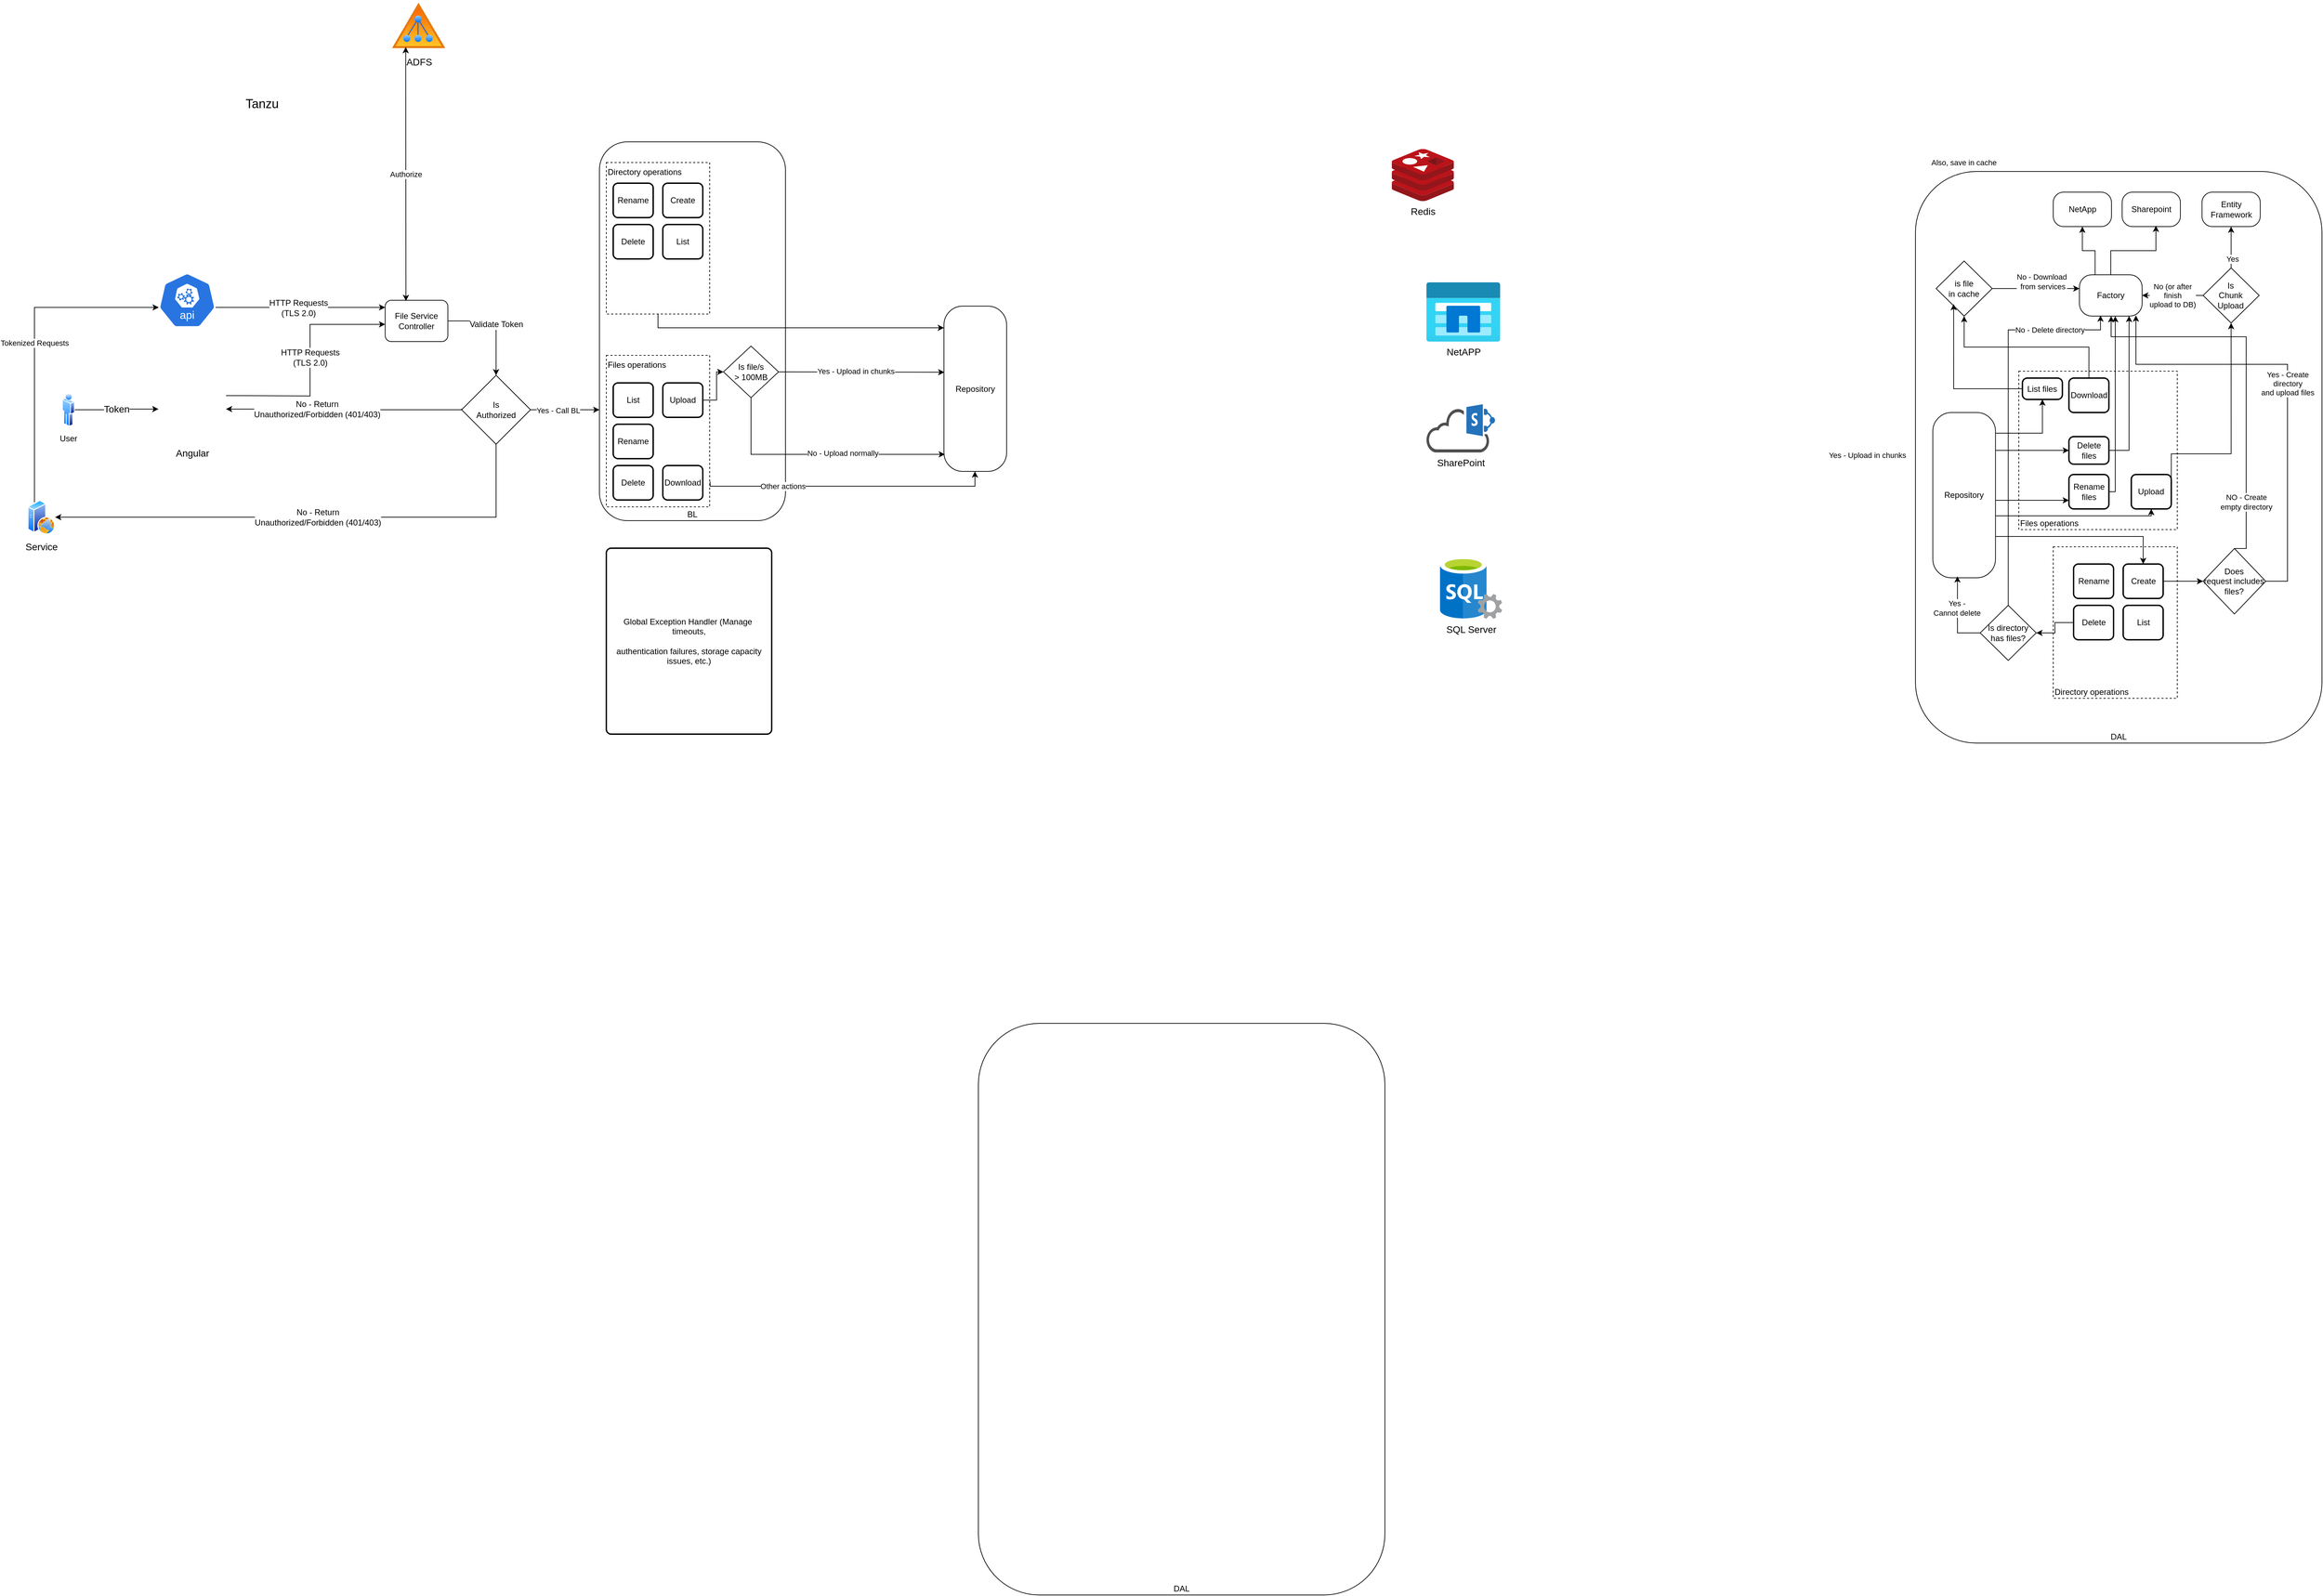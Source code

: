 <mxfile version="26.0.16">
  <diagram name="Page-1" id="DkCKMyg1tVyzqoW7HSBp">
    <mxGraphModel dx="1912" dy="553" grid="1" gridSize="10" guides="1" tooltips="1" connect="1" arrows="1" fold="1" page="1" pageScale="1" pageWidth="850" pageHeight="1100" math="0" shadow="0">
      <root>
        <mxCell id="0" />
        <mxCell id="1" parent="0" />
        <mxCell id="cBA7sRYi_IcgjNRqiYrO-47" value="BL" style="rounded=1;whiteSpace=wrap;html=1;verticalAlign=bottom;" parent="1" vertex="1">
          <mxGeometry x="700" y="220" width="270" height="550" as="geometry" />
        </mxCell>
        <mxCell id="cBA7sRYi_IcgjNRqiYrO-193" value="Files operations" style="rounded=0;whiteSpace=wrap;html=1;dashed=1;align=left;verticalAlign=top;" parent="1" vertex="1">
          <mxGeometry x="710" y="530" width="150" height="220" as="geometry" />
        </mxCell>
        <mxCell id="cBA7sRYi_IcgjNRqiYrO-1" value="&lt;font style=&quot;font-size: 14px;&quot;&gt;Redis&lt;/font&gt;" style="image;sketch=0;aspect=fixed;html=1;points=[];align=center;fontSize=12;image=img/lib/mscae/Cache_Redis_Product.svg;" parent="1" vertex="1">
          <mxGeometry x="1850" y="230.4" width="90" height="75.6" as="geometry" />
        </mxCell>
        <mxCell id="cBA7sRYi_IcgjNRqiYrO-2" value="&lt;font style=&quot;font-size: 14px;&quot;&gt;SQL Server&lt;/font&gt;" style="image;sketch=0;aspect=fixed;html=1;points=[];align=center;fontSize=12;image=img/lib/mscae/SQL_Servers.svg;" parent="1" vertex="1">
          <mxGeometry x="1920.0" y="822.5" width="90" height="90" as="geometry" />
        </mxCell>
        <mxCell id="cBA7sRYi_IcgjNRqiYrO-3" value="&lt;font style=&quot;font-size: 14px;&quot;&gt;SharePoint&lt;/font&gt;" style="sketch=0;pointerEvents=1;shadow=0;dashed=0;html=1;strokeColor=none;fillColor=#505050;labelPosition=center;verticalLabelPosition=bottom;outlineConnect=0;verticalAlign=top;align=center;shape=mxgraph.office.clouds.cloud_sharepoint;" parent="1" vertex="1">
          <mxGeometry x="1900" y="601" width="100" height="70" as="geometry" />
        </mxCell>
        <mxCell id="cBA7sRYi_IcgjNRqiYrO-4" value="&lt;font style=&quot;font-size: 14px;&quot;&gt;NetAPP&lt;/font&gt;" style="image;aspect=fixed;html=1;points=[];align=center;fontSize=12;image=img/lib/azure2/storage/Azure_NetApp_Files.svg;" parent="1" vertex="1">
          <mxGeometry x="1900" y="424" width="107.5" height="86" as="geometry" />
        </mxCell>
        <mxCell id="cBA7sRYi_IcgjNRqiYrO-5" value="&lt;font style=&quot;font-size: 14px;&quot;&gt;ADFS&lt;/font&gt;" style="image;aspect=fixed;perimeter=ellipsePerimeter;html=1;align=center;shadow=0;dashed=0;spacingTop=3;image=img/lib/active_directory/active_directory.svg;" parent="1" vertex="1">
          <mxGeometry x="395.29" y="14" width="84.71" height="72" as="geometry" />
        </mxCell>
        <mxCell id="cBA7sRYi_IcgjNRqiYrO-35" value="&lt;font style=&quot;font-size: 12px;&quot;&gt;HTTP Requests &lt;br&gt;(TLS 2.0)&lt;/font&gt;" style="edgeStyle=orthogonalEdgeStyle;rounded=0;orthogonalLoop=1;jettySize=auto;html=1;entryX=0;entryY=0.5;entryDx=0;entryDy=0;exitX=1;exitY=0.25;exitDx=0;exitDy=0;" parent="1" edge="1">
          <mxGeometry x="0.06" relative="1" as="geometry">
            <mxPoint x="158.0" y="588.47" as="sourcePoint" />
            <mxPoint x="389.04" y="484.97" as="targetPoint" />
            <Array as="points">
              <mxPoint x="178" y="588.97" />
              <mxPoint x="280" y="588.97" />
              <mxPoint x="280" y="484.97" />
            </Array>
            <mxPoint as="offset" />
          </mxGeometry>
        </mxCell>
        <mxCell id="cBA7sRYi_IcgjNRqiYrO-6" value="&lt;font style=&quot;font-size: 14px;&quot;&gt;Angular&lt;/font&gt;" style="shape=image;html=1;verticalAlign=top;verticalLabelPosition=bottom;labelBackgroundColor=#ffffff;imageAspect=0;aspect=fixed;image=https://cdn0.iconfinder.com/data/icons/long-shadow-web-icons/512/angular-symbol-128.png" parent="1" vertex="1">
          <mxGeometry x="60" y="559" width="98" height="98" as="geometry" />
        </mxCell>
        <mxCell id="cBA7sRYi_IcgjNRqiYrO-17" value="&lt;font style=&quot;font-size: 14px;&quot;&gt;Token&lt;/font&gt;" style="edgeStyle=orthogonalEdgeStyle;rounded=0;orthogonalLoop=1;jettySize=auto;html=1;" parent="1" source="cBA7sRYi_IcgjNRqiYrO-13" target="cBA7sRYi_IcgjNRqiYrO-6" edge="1">
          <mxGeometry relative="1" as="geometry" />
        </mxCell>
        <mxCell id="cBA7sRYi_IcgjNRqiYrO-13" value="User" style="image;aspect=fixed;perimeter=ellipsePerimeter;html=1;align=center;shadow=0;dashed=0;spacingTop=3;image=img/lib/active_directory/user.svg;" parent="1" vertex="1">
          <mxGeometry x="-80" y="584" width="18.5" height="50" as="geometry" />
        </mxCell>
        <mxCell id="cBA7sRYi_IcgjNRqiYrO-24" value="&lt;font style=&quot;font-size: 14px;&quot;&gt;Service&lt;/font&gt;" style="image;aspect=fixed;perimeter=ellipsePerimeter;html=1;align=center;shadow=0;dashed=0;spacingTop=3;image=img/lib/active_directory/web_server.svg;" parent="1" vertex="1">
          <mxGeometry x="-130" y="740" width="40" height="50" as="geometry" />
        </mxCell>
        <mxCell id="cBA7sRYi_IcgjNRqiYrO-45" value="&lt;font style=&quot;font-size: 12px;&quot;&gt;Validate Token&lt;/font&gt;" style="edgeStyle=orthogonalEdgeStyle;rounded=0;orthogonalLoop=1;jettySize=auto;html=1;exitX=1;exitY=0.5;exitDx=0;exitDy=0;entryX=0.5;entryY=0;entryDx=0;entryDy=0;" parent="1" source="cBA7sRYi_IcgjNRqiYrO-28" target="cBA7sRYi_IcgjNRqiYrO-43" edge="1">
          <mxGeometry relative="1" as="geometry" />
        </mxCell>
        <mxCell id="cBA7sRYi_IcgjNRqiYrO-28" value="File Service Controller" style="rounded=1;whiteSpace=wrap;html=1;" parent="1" vertex="1">
          <mxGeometry x="389.04" y="450" width="90.96" height="60" as="geometry" />
        </mxCell>
        <mxCell id="cBA7sRYi_IcgjNRqiYrO-39" value="Authorize" style="endArrow=classic;startArrow=classic;html=1;rounded=0;entryX=0.25;entryY=1;entryDx=0;entryDy=0;exitX=0.331;exitY=0.018;exitDx=0;exitDy=0;exitPerimeter=0;" parent="1" source="cBA7sRYi_IcgjNRqiYrO-28" target="cBA7sRYi_IcgjNRqiYrO-5" edge="1">
          <mxGeometry width="50" height="50" relative="1" as="geometry">
            <mxPoint x="420" y="390" as="sourcePoint" />
            <mxPoint x="470" y="340" as="targetPoint" />
          </mxGeometry>
        </mxCell>
        <mxCell id="cBA7sRYi_IcgjNRqiYrO-46" value="&lt;font style=&quot;font-size: 12px;&quot;&gt;No - Return &lt;br&gt;Unauthorized/Forbidden (401/403)&lt;/font&gt;" style="edgeStyle=orthogonalEdgeStyle;rounded=0;orthogonalLoop=1;jettySize=auto;html=1;exitX=0;exitY=0.5;exitDx=0;exitDy=0;" parent="1" source="cBA7sRYi_IcgjNRqiYrO-43" target="cBA7sRYi_IcgjNRqiYrO-6" edge="1">
          <mxGeometry x="0.23" relative="1" as="geometry">
            <mxPoint as="offset" />
          </mxGeometry>
        </mxCell>
        <mxCell id="cBA7sRYi_IcgjNRqiYrO-51" style="edgeStyle=orthogonalEdgeStyle;rounded=0;orthogonalLoop=1;jettySize=auto;html=1;exitX=0;exitY=0.5;exitDx=0;exitDy=0;" parent="1" source="cBA7sRYi_IcgjNRqiYrO-43" target="cBA7sRYi_IcgjNRqiYrO-24" edge="1">
          <mxGeometry relative="1" as="geometry">
            <Array as="points">
              <mxPoint x="550" y="608" />
              <mxPoint x="550" y="765" />
            </Array>
          </mxGeometry>
        </mxCell>
        <mxCell id="cBA7sRYi_IcgjNRqiYrO-52" value="&lt;font style=&quot;font-size: 12px;&quot;&gt;No - Return &lt;br&gt;Unauthorized/Forbidden (401/403)&lt;/font&gt;" style="edgeLabel;html=1;align=center;verticalAlign=middle;resizable=0;points=[];" parent="cBA7sRYi_IcgjNRqiYrO-51" vertex="1" connectable="0">
          <mxGeometry x="-0.086" relative="1" as="geometry">
            <mxPoint x="-80" as="offset" />
          </mxGeometry>
        </mxCell>
        <mxCell id="cBA7sRYi_IcgjNRqiYrO-113" style="edgeStyle=orthogonalEdgeStyle;rounded=0;orthogonalLoop=1;jettySize=auto;html=1;" parent="1" source="cBA7sRYi_IcgjNRqiYrO-43" target="cBA7sRYi_IcgjNRqiYrO-47" edge="1">
          <mxGeometry relative="1" as="geometry">
            <Array as="points">
              <mxPoint x="670" y="609" />
              <mxPoint x="670" y="609" />
            </Array>
          </mxGeometry>
        </mxCell>
        <mxCell id="cBA7sRYi_IcgjNRqiYrO-114" value="Yes - Call BL" style="edgeLabel;html=1;align=center;verticalAlign=middle;resizable=0;points=[];" parent="cBA7sRYi_IcgjNRqiYrO-113" vertex="1" connectable="0">
          <mxGeometry x="-0.214" y="-1" relative="1" as="geometry">
            <mxPoint as="offset" />
          </mxGeometry>
        </mxCell>
        <mxCell id="cBA7sRYi_IcgjNRqiYrO-43" value="Is &lt;br&gt;Authorized" style="rhombus;whiteSpace=wrap;html=1;" parent="1" vertex="1">
          <mxGeometry x="500" y="559" width="100" height="100" as="geometry" />
        </mxCell>
        <mxCell id="cBA7sRYi_IcgjNRqiYrO-59" value="DAL" style="rounded=1;whiteSpace=wrap;html=1;verticalAlign=bottom;" parent="1" vertex="1">
          <mxGeometry x="1250" y="1500" width="590" height="830" as="geometry" />
        </mxCell>
        <mxCell id="cBA7sRYi_IcgjNRqiYrO-63" style="edgeStyle=orthogonalEdgeStyle;rounded=0;orthogonalLoop=1;jettySize=auto;html=1;exitX=0;exitY=0.5;exitDx=0;exitDy=0;entryX=0.5;entryY=1;entryDx=0;entryDy=0;" parent="1" edge="1">
          <mxGeometry relative="1" as="geometry">
            <mxPoint x="879.04" y="650" as="sourcePoint" />
          </mxGeometry>
        </mxCell>
        <mxCell id="cBA7sRYi_IcgjNRqiYrO-65" style="edgeStyle=orthogonalEdgeStyle;rounded=0;orthogonalLoop=1;jettySize=auto;html=1;" parent="1" edge="1">
          <mxGeometry relative="1" as="geometry">
            <mxPoint x="970" y="650.034" as="sourcePoint" />
            <Array as="points">
              <mxPoint x="1015" y="650" />
            </Array>
          </mxGeometry>
        </mxCell>
        <mxCell id="cBA7sRYi_IcgjNRqiYrO-75" style="edgeStyle=orthogonalEdgeStyle;rounded=0;orthogonalLoop=1;jettySize=auto;html=1;entryX=1;entryY=0.5;entryDx=0;entryDy=0;" parent="1" edge="1">
          <mxGeometry relative="1" as="geometry">
            <mxPoint x="1015.517" y="539" as="sourcePoint" />
          </mxGeometry>
        </mxCell>
        <mxCell id="cBA7sRYi_IcgjNRqiYrO-76" style="edgeStyle=orthogonalEdgeStyle;rounded=0;orthogonalLoop=1;jettySize=auto;html=1;entryX=0;entryY=0.5;entryDx=0;entryDy=0;" parent="1" edge="1">
          <mxGeometry relative="1" as="geometry">
            <mxPoint x="833.586" y="539" as="sourcePoint" />
          </mxGeometry>
        </mxCell>
        <mxCell id="cBA7sRYi_IcgjNRqiYrO-69" style="edgeStyle=orthogonalEdgeStyle;rounded=0;orthogonalLoop=1;jettySize=auto;html=1;exitX=0.995;exitY=0.63;exitDx=0;exitDy=0;exitPerimeter=0;" parent="1" source="cBA7sRYi_IcgjNRqiYrO-72" target="cBA7sRYi_IcgjNRqiYrO-28" edge="1">
          <mxGeometry relative="1" as="geometry">
            <mxPoint x="153.2" y="460.862" as="sourcePoint" />
            <Array as="points">
              <mxPoint x="330" y="460" />
              <mxPoint x="330" y="460" />
            </Array>
          </mxGeometry>
        </mxCell>
        <mxCell id="cBA7sRYi_IcgjNRqiYrO-71" value="&lt;span style=&quot;font-size: 12px;&quot;&gt;HTTP Requests &lt;br&gt;(TLS 2.0)&lt;/span&gt;" style="edgeLabel;html=1;align=center;verticalAlign=middle;resizable=0;points=[];" parent="cBA7sRYi_IcgjNRqiYrO-69" vertex="1" connectable="0">
          <mxGeometry x="-0.276" relative="1" as="geometry">
            <mxPoint x="31" as="offset" />
          </mxGeometry>
        </mxCell>
        <mxCell id="cBA7sRYi_IcgjNRqiYrO-70" value="Tokenized Requests" style="edgeStyle=orthogonalEdgeStyle;rounded=0;orthogonalLoop=1;jettySize=auto;html=1;entryX=0.005;entryY=0.63;entryDx=0;entryDy=0;entryPerimeter=0;" parent="1" source="cBA7sRYi_IcgjNRqiYrO-24" target="cBA7sRYi_IcgjNRqiYrO-72" edge="1">
          <mxGeometry relative="1" as="geometry">
            <mxPoint x="110" y="460.016" as="targetPoint" />
            <Array as="points">
              <mxPoint x="-120" y="460" />
            </Array>
          </mxGeometry>
        </mxCell>
        <mxCell id="cBA7sRYi_IcgjNRqiYrO-72" value="" style="aspect=fixed;sketch=0;html=1;dashed=0;whitespace=wrap;verticalLabelPosition=bottom;verticalAlign=top;fillColor=#2875E2;strokeColor=#ffffff;points=[[0.005,0.63,0],[0.1,0.2,0],[0.9,0.2,0],[0.5,0,0],[0.995,0.63,0],[0.72,0.99,0],[0.5,1,0],[0.28,0.99,0]];shape=mxgraph.kubernetes.icon2;kubernetesLabel=1;prIcon=api" parent="1" vertex="1">
          <mxGeometry x="60" y="410" width="83.33" height="80" as="geometry" />
        </mxCell>
        <mxCell id="cBA7sRYi_IcgjNRqiYrO-237" style="edgeStyle=orthogonalEdgeStyle;rounded=0;orthogonalLoop=1;jettySize=auto;html=1;entryX=0;entryY=0.5;entryDx=0;entryDy=0;" parent="1" source="cBA7sRYi_IcgjNRqiYrO-95" target="cBA7sRYi_IcgjNRqiYrO-99" edge="1">
          <mxGeometry relative="1" as="geometry" />
        </mxCell>
        <mxCell id="cBA7sRYi_IcgjNRqiYrO-95" value="Upload" style="rounded=1;whiteSpace=wrap;html=1;absoluteArcSize=1;arcSize=14;strokeWidth=2;" parent="1" vertex="1">
          <mxGeometry x="792" y="570" width="58" height="50" as="geometry" />
        </mxCell>
        <mxCell id="cBA7sRYi_IcgjNRqiYrO-196" style="edgeStyle=orthogonalEdgeStyle;rounded=0;orthogonalLoop=1;jettySize=auto;html=1;exitX=1;exitY=0.5;exitDx=0;exitDy=0;entryX=0.007;entryY=0.4;entryDx=0;entryDy=0;entryPerimeter=0;" parent="1" source="cBA7sRYi_IcgjNRqiYrO-99" target="cBA7sRYi_IcgjNRqiYrO-111" edge="1">
          <mxGeometry relative="1" as="geometry">
            <Array as="points">
              <mxPoint x="1201" y="554" />
            </Array>
          </mxGeometry>
        </mxCell>
        <mxCell id="cBA7sRYi_IcgjNRqiYrO-197" value="Yes - Upload in chunks" style="edgeLabel;html=1;align=center;verticalAlign=middle;resizable=0;points=[];" parent="cBA7sRYi_IcgjNRqiYrO-196" vertex="1" connectable="0">
          <mxGeometry x="-0.526" y="2" relative="1" as="geometry">
            <mxPoint x="55" y="1" as="offset" />
          </mxGeometry>
        </mxCell>
        <mxCell id="cBA7sRYi_IcgjNRqiYrO-99" value="Is file/s &lt;br&gt;&amp;gt; 100MB" style="rhombus;whiteSpace=wrap;html=1;" parent="1" vertex="1">
          <mxGeometry x="880" y="516.5" width="80" height="75" as="geometry" />
        </mxCell>
        <mxCell id="cBA7sRYi_IcgjNRqiYrO-103" value="&lt;font style=&quot;font-size: 18px;&quot;&gt;Tanzu&lt;/font&gt;" style="text;html=1;align=center;verticalAlign=middle;resizable=0;points=[];autosize=1;strokeColor=none;fillColor=none;" parent="1" vertex="1">
          <mxGeometry x="175" y="145" width="70" height="40" as="geometry" />
        </mxCell>
        <mxCell id="cBA7sRYi_IcgjNRqiYrO-111" value="Repository" style="rounded=1;whiteSpace=wrap;html=1;arcSize=30;" parent="1" vertex="1">
          <mxGeometry x="1200" y="458.5" width="90.96" height="240" as="geometry" />
        </mxCell>
        <mxCell id="cBA7sRYi_IcgjNRqiYrO-123" value="Download" style="rounded=1;whiteSpace=wrap;html=1;absoluteArcSize=1;arcSize=14;strokeWidth=2;" parent="1" vertex="1">
          <mxGeometry x="792" y="690" width="58" height="50" as="geometry" />
        </mxCell>
        <mxCell id="cBA7sRYi_IcgjNRqiYrO-124" value="List" style="rounded=1;whiteSpace=wrap;html=1;absoluteArcSize=1;arcSize=14;strokeWidth=2;" parent="1" vertex="1">
          <mxGeometry x="720" y="570" width="58" height="50" as="geometry" />
        </mxCell>
        <mxCell id="cBA7sRYi_IcgjNRqiYrO-125" value="Rename" style="rounded=1;whiteSpace=wrap;html=1;absoluteArcSize=1;arcSize=14;strokeWidth=2;" parent="1" vertex="1">
          <mxGeometry x="720" y="630" width="58" height="50" as="geometry" />
        </mxCell>
        <mxCell id="cBA7sRYi_IcgjNRqiYrO-126" value="Delete" style="rounded=1;whiteSpace=wrap;html=1;absoluteArcSize=1;arcSize=14;strokeWidth=2;" parent="1" vertex="1">
          <mxGeometry x="720" y="690" width="58" height="50" as="geometry" />
        </mxCell>
        <mxCell id="cBA7sRYi_IcgjNRqiYrO-129" style="edgeStyle=orthogonalEdgeStyle;rounded=0;orthogonalLoop=1;jettySize=auto;html=1;exitX=1.004;exitY=0.833;exitDx=0;exitDy=0;exitPerimeter=0;" parent="1" source="cBA7sRYi_IcgjNRqiYrO-193" target="cBA7sRYi_IcgjNRqiYrO-111" edge="1">
          <mxGeometry relative="1" as="geometry">
            <mxPoint x="970" y="740" as="sourcePoint" />
            <mxPoint x="1160" y="680" as="targetPoint" />
            <Array as="points">
              <mxPoint x="861" y="720" />
              <mxPoint x="1245" y="720" />
            </Array>
          </mxGeometry>
        </mxCell>
        <mxCell id="cBA7sRYi_IcgjNRqiYrO-130" value="Other actions" style="edgeLabel;html=1;align=center;verticalAlign=middle;resizable=0;points=[];" parent="cBA7sRYi_IcgjNRqiYrO-129" vertex="1" connectable="0">
          <mxGeometry x="-0.589" y="-1" relative="1" as="geometry">
            <mxPoint x="27" y="-1" as="offset" />
          </mxGeometry>
        </mxCell>
        <mxCell id="cBA7sRYi_IcgjNRqiYrO-240" style="edgeStyle=orthogonalEdgeStyle;rounded=0;orthogonalLoop=1;jettySize=auto;html=1;" parent="1" source="cBA7sRYi_IcgjNRqiYrO-200" target="cBA7sRYi_IcgjNRqiYrO-111" edge="1">
          <mxGeometry relative="1" as="geometry">
            <Array as="points">
              <mxPoint x="785" y="490" />
            </Array>
          </mxGeometry>
        </mxCell>
        <mxCell id="cBA7sRYi_IcgjNRqiYrO-200" value="Directory operations" style="rounded=0;whiteSpace=wrap;html=1;dashed=1;align=left;verticalAlign=top;" parent="1" vertex="1">
          <mxGeometry x="710" y="250" width="150" height="220" as="geometry" />
        </mxCell>
        <mxCell id="cBA7sRYi_IcgjNRqiYrO-201" value="Create" style="rounded=1;whiteSpace=wrap;html=1;absoluteArcSize=1;arcSize=14;strokeWidth=2;" parent="1" vertex="1">
          <mxGeometry x="792" y="280" width="58" height="50" as="geometry" />
        </mxCell>
        <mxCell id="cBA7sRYi_IcgjNRqiYrO-203" value="List" style="rounded=1;whiteSpace=wrap;html=1;absoluteArcSize=1;arcSize=14;strokeWidth=2;" parent="1" vertex="1">
          <mxGeometry x="792" y="340" width="58" height="50" as="geometry" />
        </mxCell>
        <mxCell id="cBA7sRYi_IcgjNRqiYrO-204" value="Rename" style="rounded=1;whiteSpace=wrap;html=1;absoluteArcSize=1;arcSize=14;strokeWidth=2;" parent="1" vertex="1">
          <mxGeometry x="720" y="280" width="58" height="50" as="geometry" />
        </mxCell>
        <mxCell id="cBA7sRYi_IcgjNRqiYrO-205" value="Delete" style="rounded=1;whiteSpace=wrap;html=1;absoluteArcSize=1;arcSize=14;strokeWidth=2;" parent="1" vertex="1">
          <mxGeometry x="720" y="340" width="58" height="50" as="geometry" />
        </mxCell>
        <mxCell id="CK9umGI7x9kUIgqdE483-1" value="Global Exception Handler (Manage&amp;nbsp; timeouts,&lt;br/&gt;&lt;br&gt;authentication failures, storage capacity issues, etc.)" style="rounded=1;whiteSpace=wrap;html=1;absoluteArcSize=1;arcSize=14;strokeWidth=2;" vertex="1" parent="1">
          <mxGeometry x="710" y="810" width="240" height="270" as="geometry" />
        </mxCell>
        <mxCell id="CK9umGI7x9kUIgqdE483-2" value="DAL" style="rounded=1;whiteSpace=wrap;html=1;verticalAlign=bottom;" vertex="1" parent="1">
          <mxGeometry x="2610" y="263" width="590" height="830" as="geometry" />
        </mxCell>
        <mxCell id="CK9umGI7x9kUIgqdE483-3" value="Yes - Upload in chunks" style="edgeLabel;html=1;align=center;verticalAlign=middle;resizable=0;points=[];" vertex="1" connectable="0" parent="1">
          <mxGeometry x="2540" y="675.231" as="geometry" />
        </mxCell>
        <mxCell id="CK9umGI7x9kUIgqdE483-4" style="edgeStyle=orthogonalEdgeStyle;rounded=0;orthogonalLoop=1;jettySize=auto;html=1;exitX=0.25;exitY=0;exitDx=0;exitDy=0;" edge="1" parent="1" source="CK9umGI7x9kUIgqdE483-5" target="CK9umGI7x9kUIgqdE483-6">
          <mxGeometry relative="1" as="geometry" />
        </mxCell>
        <mxCell id="CK9umGI7x9kUIgqdE483-5" value="Factory" style="rounded=1;whiteSpace=wrap;html=1;arcSize=30;" vertex="1" parent="1">
          <mxGeometry x="2848" y="413" width="90.96" height="60" as="geometry" />
        </mxCell>
        <mxCell id="CK9umGI7x9kUIgqdE483-6" value="NetApp" style="rounded=1;whiteSpace=wrap;html=1;arcSize=30;verticalAlign=middle;" vertex="1" parent="1">
          <mxGeometry x="2810" y="293" width="84.52" height="50" as="geometry" />
        </mxCell>
        <mxCell id="CK9umGI7x9kUIgqdE483-7" value="Repository" style="rounded=1;whiteSpace=wrap;html=1;arcSize=30;" vertex="1" parent="1">
          <mxGeometry x="2635.21" y="613" width="90.96" height="240" as="geometry" />
        </mxCell>
        <mxCell id="CK9umGI7x9kUIgqdE483-8" style="edgeStyle=orthogonalEdgeStyle;rounded=0;orthogonalLoop=1;jettySize=auto;html=1;entryX=0.5;entryY=1;entryDx=0;entryDy=0;" edge="1" parent="1" source="CK9umGI7x9kUIgqdE483-11" target="CK9umGI7x9kUIgqdE483-13">
          <mxGeometry relative="1" as="geometry" />
        </mxCell>
        <mxCell id="CK9umGI7x9kUIgqdE483-9" value="Yes" style="edgeLabel;html=1;align=center;verticalAlign=middle;resizable=0;points=[];" vertex="1" connectable="0" parent="CK9umGI7x9kUIgqdE483-8">
          <mxGeometry x="-0.565" y="-2" relative="1" as="geometry">
            <mxPoint as="offset" />
          </mxGeometry>
        </mxCell>
        <mxCell id="CK9umGI7x9kUIgqdE483-10" value="No (or after &lt;br&gt;finish &lt;br&gt;upload to DB)" style="edgeStyle=orthogonalEdgeStyle;rounded=0;orthogonalLoop=1;jettySize=auto;html=1;exitX=0;exitY=0.5;exitDx=0;exitDy=0;" edge="1" parent="1" source="CK9umGI7x9kUIgqdE483-11" target="CK9umGI7x9kUIgqdE483-5">
          <mxGeometry x="0.001" relative="1" as="geometry">
            <mxPoint as="offset" />
          </mxGeometry>
        </mxCell>
        <mxCell id="CK9umGI7x9kUIgqdE483-11" value="Is &lt;br&gt;Chunk &lt;br&gt;Upload" style="rhombus;whiteSpace=wrap;html=1;" vertex="1" parent="1">
          <mxGeometry x="3027.47" y="403" width="81.37" height="80" as="geometry" />
        </mxCell>
        <mxCell id="CK9umGI7x9kUIgqdE483-12" value="Sharepoint" style="rounded=1;whiteSpace=wrap;html=1;arcSize=30;verticalAlign=middle;" vertex="1" parent="1">
          <mxGeometry x="2910" y="293" width="84.52" height="50" as="geometry" />
        </mxCell>
        <mxCell id="CK9umGI7x9kUIgqdE483-13" value="Entity Framework" style="rounded=1;whiteSpace=wrap;html=1;arcSize=30;verticalAlign=middle;" vertex="1" parent="1">
          <mxGeometry x="3025.9" y="293" width="84.52" height="50" as="geometry" />
        </mxCell>
        <mxCell id="CK9umGI7x9kUIgqdE483-14" style="edgeStyle=orthogonalEdgeStyle;rounded=0;orthogonalLoop=1;jettySize=auto;html=1;exitX=1;exitY=0.5;exitDx=0;exitDy=0;" edge="1" parent="1" source="CK9umGI7x9kUIgqdE483-16" target="CK9umGI7x9kUIgqdE483-5">
          <mxGeometry relative="1" as="geometry">
            <Array as="points">
              <mxPoint x="2750" y="433" />
              <mxPoint x="2750" y="433" />
            </Array>
          </mxGeometry>
        </mxCell>
        <mxCell id="CK9umGI7x9kUIgqdE483-15" value="&lt;p&gt;No - Download&lt;br&gt;&amp;nbsp;from services&lt;/p&gt;" style="edgeLabel;html=1;align=center;verticalAlign=middle;resizable=0;points=[];" vertex="1" connectable="0" parent="CK9umGI7x9kUIgqdE483-14">
          <mxGeometry x="-0.251" y="-3" relative="1" as="geometry">
            <mxPoint x="24" y="-13" as="offset" />
          </mxGeometry>
        </mxCell>
        <mxCell id="CK9umGI7x9kUIgqdE483-16" value="is file &lt;br&gt;in cache" style="rhombus;whiteSpace=wrap;html=1;" vertex="1" parent="1">
          <mxGeometry x="2640.0" y="393" width="81.37" height="80" as="geometry" />
        </mxCell>
        <mxCell id="CK9umGI7x9kUIgqdE483-17" style="edgeStyle=orthogonalEdgeStyle;rounded=0;orthogonalLoop=1;jettySize=auto;html=1;entryX=0.58;entryY=0.975;entryDx=0;entryDy=0;entryPerimeter=0;" edge="1" parent="1" source="CK9umGI7x9kUIgqdE483-5" target="CK9umGI7x9kUIgqdE483-12">
          <mxGeometry relative="1" as="geometry" />
        </mxCell>
        <mxCell id="CK9umGI7x9kUIgqdE483-18" value="Files operations" style="rounded=0;whiteSpace=wrap;html=1;dashed=1;align=left;verticalAlign=bottom;" vertex="1" parent="1">
          <mxGeometry x="2760" y="553" width="230" height="230" as="geometry" />
        </mxCell>
        <mxCell id="CK9umGI7x9kUIgqdE483-19" value="Delete files" style="rounded=1;whiteSpace=wrap;html=1;absoluteArcSize=1;arcSize=14;strokeWidth=2;" vertex="1" parent="1">
          <mxGeometry x="2832.75" y="648" width="58" height="40" as="geometry" />
        </mxCell>
        <mxCell id="CK9umGI7x9kUIgqdE483-20" value="Upload" style="rounded=1;whiteSpace=wrap;html=1;absoluteArcSize=1;arcSize=14;strokeWidth=2;" vertex="1" parent="1">
          <mxGeometry x="2923.26" y="703" width="58" height="50" as="geometry" />
        </mxCell>
        <mxCell id="CK9umGI7x9kUIgqdE483-21" value="Rename files" style="rounded=1;whiteSpace=wrap;html=1;absoluteArcSize=1;arcSize=14;strokeWidth=2;" vertex="1" parent="1">
          <mxGeometry x="2832.75" y="703" width="58" height="50" as="geometry" />
        </mxCell>
        <mxCell id="CK9umGI7x9kUIgqdE483-22" value="List files" style="rounded=1;whiteSpace=wrap;html=1;absoluteArcSize=1;arcSize=14;strokeWidth=2;" vertex="1" parent="1">
          <mxGeometry x="2765.26" y="563" width="58" height="31" as="geometry" />
        </mxCell>
        <mxCell id="CK9umGI7x9kUIgqdE483-23" style="edgeStyle=orthogonalEdgeStyle;rounded=0;orthogonalLoop=1;jettySize=auto;html=1;exitX=0.5;exitY=0;exitDx=0;exitDy=0;entryX=0.5;entryY=1;entryDx=0;entryDy=0;" edge="1" parent="1" source="CK9umGI7x9kUIgqdE483-24" target="CK9umGI7x9kUIgqdE483-16">
          <mxGeometry relative="1" as="geometry" />
        </mxCell>
        <mxCell id="CK9umGI7x9kUIgqdE483-24" value="Download" style="rounded=1;whiteSpace=wrap;html=1;absoluteArcSize=1;arcSize=14;strokeWidth=2;" vertex="1" parent="1">
          <mxGeometry x="2832.75" y="563" width="58" height="50" as="geometry" />
        </mxCell>
        <mxCell id="CK9umGI7x9kUIgqdE483-25" style="edgeStyle=orthogonalEdgeStyle;rounded=0;orthogonalLoop=1;jettySize=auto;html=1;entryX=0.5;entryY=1;entryDx=0;entryDy=0;" edge="1" parent="1" source="CK9umGI7x9kUIgqdE483-7" target="CK9umGI7x9kUIgqdE483-20">
          <mxGeometry relative="1" as="geometry">
            <Array as="points">
              <mxPoint x="2952" y="763" />
            </Array>
          </mxGeometry>
        </mxCell>
        <mxCell id="CK9umGI7x9kUIgqdE483-26" style="edgeStyle=orthogonalEdgeStyle;rounded=0;orthogonalLoop=1;jettySize=auto;html=1;exitX=1;exitY=0.5;exitDx=0;exitDy=0;entryX=0.5;entryY=1;entryDx=0;entryDy=0;" edge="1" parent="1" source="CK9umGI7x9kUIgqdE483-20" target="CK9umGI7x9kUIgqdE483-11">
          <mxGeometry relative="1" as="geometry">
            <Array as="points">
              <mxPoint x="2981" y="673" />
              <mxPoint x="3068" y="673" />
            </Array>
          </mxGeometry>
        </mxCell>
        <mxCell id="CK9umGI7x9kUIgqdE483-27" style="edgeStyle=orthogonalEdgeStyle;rounded=0;orthogonalLoop=1;jettySize=auto;html=1;entryX=0.792;entryY=0.995;entryDx=0;entryDy=0;entryPerimeter=0;exitX=1;exitY=0.5;exitDx=0;exitDy=0;" edge="1" parent="1" source="CK9umGI7x9kUIgqdE483-19" target="CK9umGI7x9kUIgqdE483-5">
          <mxGeometry relative="1" as="geometry">
            <mxPoint x="2938.96" y="643" as="sourcePoint" />
            <mxPoint x="3042.96" y="678" as="targetPoint" />
            <Array as="points">
              <mxPoint x="2920" y="668" />
            </Array>
          </mxGeometry>
        </mxCell>
        <mxCell id="CK9umGI7x9kUIgqdE483-28" value="Directory operations" style="rounded=0;whiteSpace=wrap;html=1;dashed=1;align=left;verticalAlign=bottom;" vertex="1" parent="1">
          <mxGeometry x="2810" y="808" width="180" height="220" as="geometry" />
        </mxCell>
        <mxCell id="CK9umGI7x9kUIgqdE483-29" style="edgeStyle=orthogonalEdgeStyle;rounded=0;orthogonalLoop=1;jettySize=auto;html=1;entryX=0;entryY=0.5;entryDx=0;entryDy=0;" edge="1" parent="1" source="CK9umGI7x9kUIgqdE483-30" target="CK9umGI7x9kUIgqdE483-38">
          <mxGeometry relative="1" as="geometry" />
        </mxCell>
        <mxCell id="CK9umGI7x9kUIgqdE483-30" value="Create" style="rounded=1;whiteSpace=wrap;html=1;absoluteArcSize=1;arcSize=14;strokeWidth=2;" vertex="1" parent="1">
          <mxGeometry x="2911.52" y="833" width="58" height="50" as="geometry" />
        </mxCell>
        <mxCell id="CK9umGI7x9kUIgqdE483-31" value="List" style="rounded=1;whiteSpace=wrap;html=1;absoluteArcSize=1;arcSize=14;strokeWidth=2;" vertex="1" parent="1">
          <mxGeometry x="2911.52" y="893" width="58" height="50" as="geometry" />
        </mxCell>
        <mxCell id="CK9umGI7x9kUIgqdE483-32" value="Rename" style="rounded=1;whiteSpace=wrap;html=1;absoluteArcSize=1;arcSize=14;strokeWidth=2;" vertex="1" parent="1">
          <mxGeometry x="2839.52" y="833" width="58" height="50" as="geometry" />
        </mxCell>
        <mxCell id="CK9umGI7x9kUIgqdE483-33" style="edgeStyle=orthogonalEdgeStyle;rounded=0;orthogonalLoop=1;jettySize=auto;html=1;exitX=0;exitY=0.5;exitDx=0;exitDy=0;entryX=1;entryY=0.5;entryDx=0;entryDy=0;" edge="1" parent="1" source="CK9umGI7x9kUIgqdE483-34" target="CK9umGI7x9kUIgqdE483-40">
          <mxGeometry relative="1" as="geometry" />
        </mxCell>
        <mxCell id="CK9umGI7x9kUIgqdE483-34" value="Delete" style="rounded=1;whiteSpace=wrap;html=1;absoluteArcSize=1;arcSize=14;strokeWidth=2;" vertex="1" parent="1">
          <mxGeometry x="2839.52" y="893" width="58" height="50" as="geometry" />
        </mxCell>
        <mxCell id="CK9umGI7x9kUIgqdE483-35" style="edgeStyle=orthogonalEdgeStyle;rounded=0;orthogonalLoop=1;jettySize=auto;html=1;entryX=0;entryY=0.75;entryDx=0;entryDy=0;" edge="1" parent="1" source="CK9umGI7x9kUIgqdE483-7" target="CK9umGI7x9kUIgqdE483-21">
          <mxGeometry relative="1" as="geometry">
            <Array as="points">
              <mxPoint x="2823" y="741" />
            </Array>
          </mxGeometry>
        </mxCell>
        <mxCell id="CK9umGI7x9kUIgqdE483-36" style="edgeStyle=orthogonalEdgeStyle;rounded=0;orthogonalLoop=1;jettySize=auto;html=1;" edge="1" parent="1" source="CK9umGI7x9kUIgqdE483-21" target="CK9umGI7x9kUIgqdE483-5">
          <mxGeometry relative="1" as="geometry">
            <Array as="points">
              <mxPoint x="2900" y="728" />
            </Array>
          </mxGeometry>
        </mxCell>
        <mxCell id="CK9umGI7x9kUIgqdE483-37" value="NO - Create &lt;br&gt;empty directory" style="edgeStyle=orthogonalEdgeStyle;rounded=0;orthogonalLoop=1;jettySize=auto;html=1;exitX=0.5;exitY=0;exitDx=0;exitDy=0;" edge="1" parent="1" source="CK9umGI7x9kUIgqdE483-38" target="CK9umGI7x9kUIgqdE483-5">
          <mxGeometry x="-0.693" relative="1" as="geometry">
            <Array as="points">
              <mxPoint x="3090" y="811" />
              <mxPoint x="3090" y="503" />
              <mxPoint x="2894" y="503" />
            </Array>
            <mxPoint as="offset" />
          </mxGeometry>
        </mxCell>
        <mxCell id="CK9umGI7x9kUIgqdE483-38" value="Does &lt;br&gt;request includes &lt;br&gt;files?" style="rhombus;whiteSpace=wrap;html=1;" vertex="1" parent="1">
          <mxGeometry x="3027.47" y="810.5" width="90.95" height="95" as="geometry" />
        </mxCell>
        <mxCell id="CK9umGI7x9kUIgqdE483-39" style="edgeStyle=orthogonalEdgeStyle;rounded=0;orthogonalLoop=1;jettySize=auto;html=1;entryX=0.5;entryY=0;entryDx=0;entryDy=0;" edge="1" parent="1" source="CK9umGI7x9kUIgqdE483-7" target="CK9umGI7x9kUIgqdE483-30">
          <mxGeometry relative="1" as="geometry">
            <Array as="points">
              <mxPoint x="2941" y="793" />
            </Array>
          </mxGeometry>
        </mxCell>
        <mxCell id="CK9umGI7x9kUIgqdE483-40" value="Is directory has files?" style="rhombus;whiteSpace=wrap;html=1;" vertex="1" parent="1">
          <mxGeometry x="2704" y="893" width="81.37" height="80" as="geometry" />
        </mxCell>
        <mxCell id="CK9umGI7x9kUIgqdE483-41" value="Yes - Create &lt;br&gt;directory &lt;br&gt;and upload files" style="edgeStyle=orthogonalEdgeStyle;rounded=0;orthogonalLoop=1;jettySize=auto;html=1;exitX=1;exitY=0.5;exitDx=0;exitDy=0;" edge="1" parent="1" source="CK9umGI7x9kUIgqdE483-38">
          <mxGeometry relative="1" as="geometry">
            <mxPoint x="2930" y="472" as="targetPoint" />
            <Array as="points">
              <mxPoint x="3150" y="858" />
              <mxPoint x="3150" y="543" />
              <mxPoint x="2930" y="543" />
            </Array>
          </mxGeometry>
        </mxCell>
        <mxCell id="CK9umGI7x9kUIgqdE483-42" style="edgeStyle=orthogonalEdgeStyle;rounded=0;orthogonalLoop=1;jettySize=auto;html=1;entryX=0.5;entryY=1;entryDx=0;entryDy=0;" edge="1" parent="1" source="CK9umGI7x9kUIgqdE483-7" target="CK9umGI7x9kUIgqdE483-22">
          <mxGeometry relative="1" as="geometry">
            <Array as="points">
              <mxPoint x="2794" y="643" />
            </Array>
          </mxGeometry>
        </mxCell>
        <mxCell id="CK9umGI7x9kUIgqdE483-43" style="edgeStyle=orthogonalEdgeStyle;rounded=0;orthogonalLoop=1;jettySize=auto;html=1;entryX=0.313;entryY=0.782;entryDx=0;entryDy=0;entryPerimeter=0;" edge="1" parent="1" source="CK9umGI7x9kUIgqdE483-22" target="CK9umGI7x9kUIgqdE483-16">
          <mxGeometry relative="1" as="geometry" />
        </mxCell>
        <mxCell id="CK9umGI7x9kUIgqdE483-44" style="edgeStyle=orthogonalEdgeStyle;rounded=0;orthogonalLoop=1;jettySize=auto;html=1;entryX=0;entryY=0.5;entryDx=0;entryDy=0;" edge="1" parent="1" source="CK9umGI7x9kUIgqdE483-7" target="CK9umGI7x9kUIgqdE483-19">
          <mxGeometry relative="1" as="geometry">
            <Array as="points">
              <mxPoint x="2750" y="668" />
              <mxPoint x="2750" y="668" />
            </Array>
          </mxGeometry>
        </mxCell>
        <mxCell id="CK9umGI7x9kUIgqdE483-45" style="edgeStyle=orthogonalEdgeStyle;rounded=0;orthogonalLoop=1;jettySize=auto;html=1;exitX=0;exitY=0.5;exitDx=0;exitDy=0;entryX=0.393;entryY=0.991;entryDx=0;entryDy=0;entryPerimeter=0;" edge="1" parent="1" source="CK9umGI7x9kUIgqdE483-40" target="CK9umGI7x9kUIgqdE483-7">
          <mxGeometry relative="1" as="geometry" />
        </mxCell>
        <mxCell id="CK9umGI7x9kUIgqdE483-46" value="Yes - &lt;br&gt;Cannot delete" style="edgeLabel;html=1;align=center;verticalAlign=middle;resizable=0;points=[];" vertex="1" connectable="0" parent="CK9umGI7x9kUIgqdE483-45">
          <mxGeometry x="0.211" y="1" relative="1" as="geometry">
            <mxPoint as="offset" />
          </mxGeometry>
        </mxCell>
        <mxCell id="CK9umGI7x9kUIgqdE483-47" style="edgeStyle=orthogonalEdgeStyle;rounded=0;orthogonalLoop=1;jettySize=auto;html=1;exitX=0.5;exitY=0;exitDx=0;exitDy=0;entryX=0.336;entryY=0.985;entryDx=0;entryDy=0;entryPerimeter=0;" edge="1" parent="1" source="CK9umGI7x9kUIgqdE483-40" target="CK9umGI7x9kUIgqdE483-5">
          <mxGeometry relative="1" as="geometry">
            <Array as="points">
              <mxPoint x="2745" y="493" />
              <mxPoint x="2879" y="493" />
            </Array>
          </mxGeometry>
        </mxCell>
        <mxCell id="CK9umGI7x9kUIgqdE483-48" value="No - Delete directory" style="edgeLabel;html=1;align=center;verticalAlign=middle;resizable=0;points=[];" vertex="1" connectable="0" parent="CK9umGI7x9kUIgqdE483-47">
          <mxGeometry x="0.658" relative="1" as="geometry">
            <mxPoint as="offset" />
          </mxGeometry>
        </mxCell>
        <mxCell id="CK9umGI7x9kUIgqdE483-49" value="Also, save in cache" style="edgeLabel;html=1;align=center;verticalAlign=middle;resizable=0;points=[];" vertex="1" connectable="0" parent="1">
          <mxGeometry x="2680.168" y="250" as="geometry" />
        </mxCell>
        <mxCell id="CK9umGI7x9kUIgqdE483-50" style="edgeStyle=orthogonalEdgeStyle;rounded=0;orthogonalLoop=1;jettySize=auto;html=1;exitX=0.5;exitY=1;exitDx=0;exitDy=0;entryX=0.015;entryY=0.897;entryDx=0;entryDy=0;entryPerimeter=0;" edge="1" parent="1" source="cBA7sRYi_IcgjNRqiYrO-99" target="cBA7sRYi_IcgjNRqiYrO-111">
          <mxGeometry relative="1" as="geometry">
            <Array as="points">
              <mxPoint x="920" y="674" />
            </Array>
          </mxGeometry>
        </mxCell>
        <mxCell id="CK9umGI7x9kUIgqdE483-51" value="No - Upload normally" style="edgeLabel;html=1;align=center;verticalAlign=middle;resizable=0;points=[];" vertex="1" connectable="0" parent="CK9umGI7x9kUIgqdE483-50">
          <mxGeometry x="0.182" y="2" relative="1" as="geometry">
            <mxPoint as="offset" />
          </mxGeometry>
        </mxCell>
      </root>
    </mxGraphModel>
  </diagram>
</mxfile>
